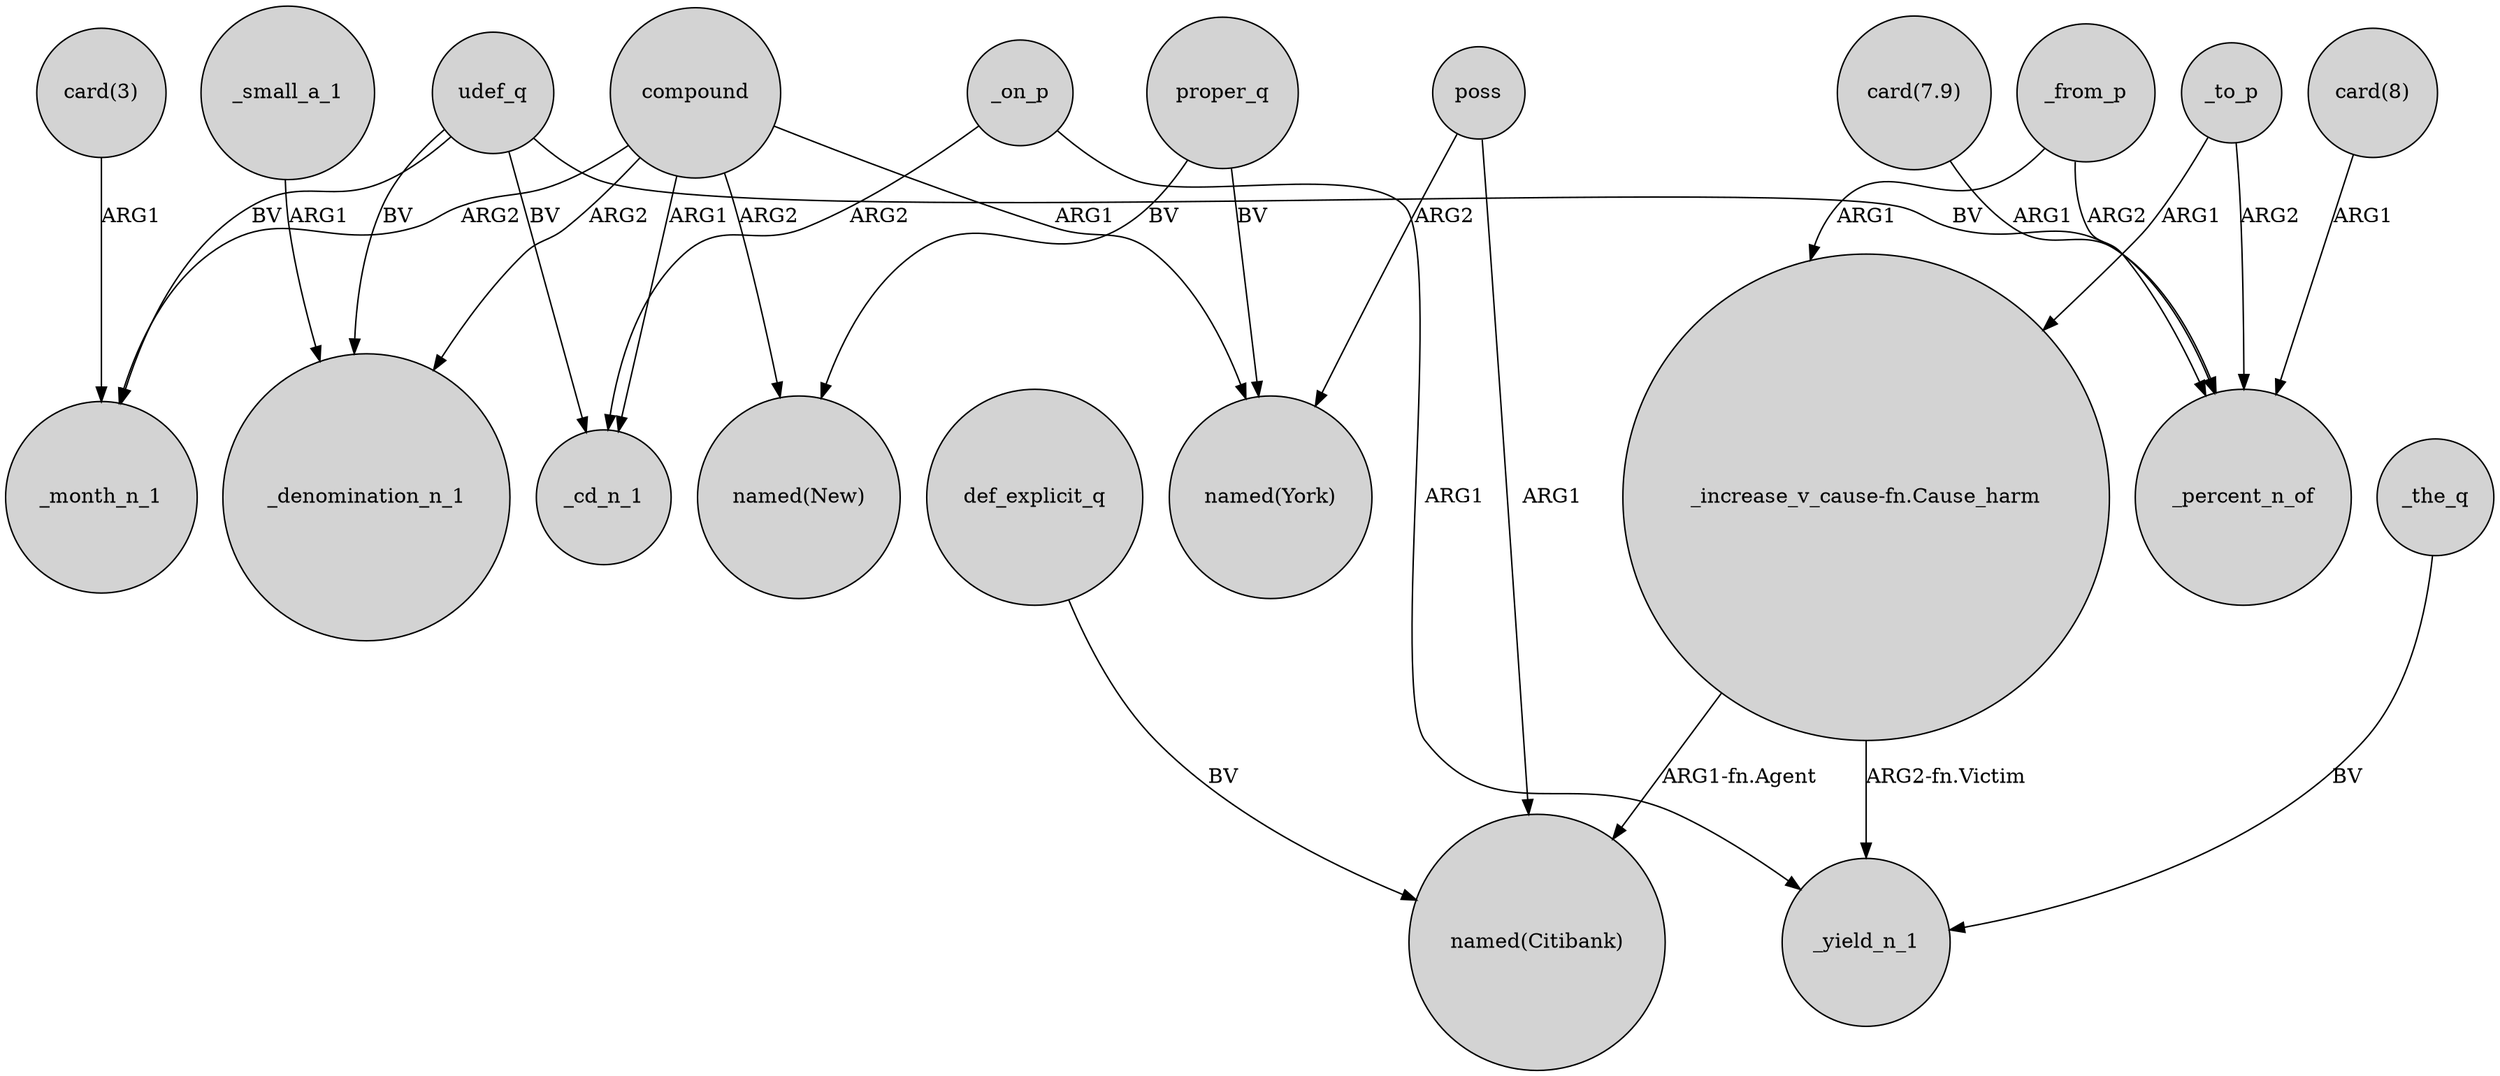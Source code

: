 digraph {
	node [shape=circle style=filled]
	udef_q -> _month_n_1 [label=BV]
	compound -> _denomination_n_1 [label=ARG2]
	_to_p -> "_increase_v_cause-fn.Cause_harm" [label=ARG1]
	compound -> "named(New)" [label=ARG2]
	proper_q -> "named(New)" [label=BV]
	"card(3)" -> _month_n_1 [label=ARG1]
	"_increase_v_cause-fn.Cause_harm" -> _yield_n_1 [label="ARG2-fn.Victim"]
	_to_p -> _percent_n_of [label=ARG2]
	"card(8)" -> _percent_n_of [label=ARG1]
	_small_a_1 -> _denomination_n_1 [label=ARG1]
	proper_q -> "named(York)" [label=BV]
	poss -> "named(Citibank)" [label=ARG1]
	_on_p -> _yield_n_1 [label=ARG1]
	_from_p -> "_increase_v_cause-fn.Cause_harm" [label=ARG1]
	_the_q -> _yield_n_1 [label=BV]
	"_increase_v_cause-fn.Cause_harm" -> "named(Citibank)" [label="ARG1-fn.Agent"]
	udef_q -> _percent_n_of [label=BV]
	_on_p -> _cd_n_1 [label=ARG2]
	udef_q -> _denomination_n_1 [label=BV]
	udef_q -> _cd_n_1 [label=BV]
	compound -> _cd_n_1 [label=ARG1]
	_from_p -> _percent_n_of [label=ARG2]
	poss -> "named(York)" [label=ARG2]
	def_explicit_q -> "named(Citibank)" [label=BV]
	compound -> "named(York)" [label=ARG1]
	"card(7.9)" -> _percent_n_of [label=ARG1]
	compound -> _month_n_1 [label=ARG2]
}

